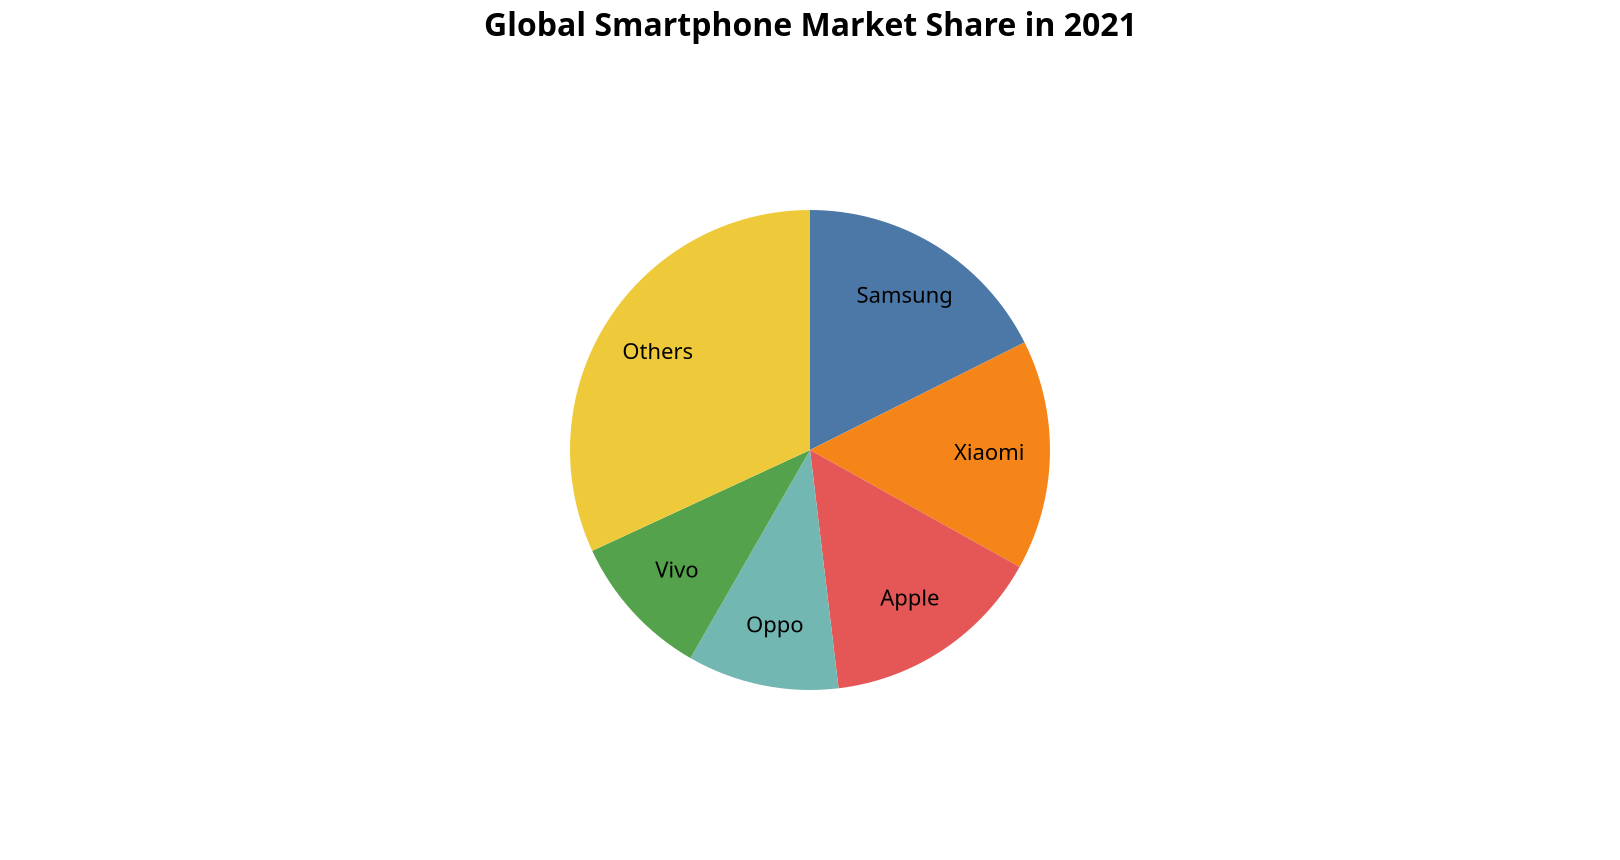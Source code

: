 {
    "$schema": "https://vega.github.io/schema/vega-lite/v5.json",
    "title": {
      "text": "Global Smartphone Market Share in 2021",
      "fontSize": 16,
      "fontWeight": "bold"
    },
    "config": {
      "legend": {
        "labelFontSize": 11,
        "titleFontSize": 12,
        "titleFontWeight": "bold"
      }
    },
    "width": 800, "height": 400,
    "data": {
      "values": [        
        {"index": 1, "brand": "Samsung", "share": 17.6},
        {"index": 2, "brand": "Xiaomi", "share": 15.5},
        {"index": 3, "brand": "Apple", "share": 15.0},
        {"index": 4, "brand": "Oppo", "share": 10.2},
        {"index": 5, "brand": "Vivo", "share": 9.8},
        {"index": 6, "brand": "Others", "share": 31.9}
      ]
    },
    "encoding": {
      "theta": {
        "field": "share",
        "type": "quantitative",
        "stack": true,
        "sort": {"field": "index", "order": "ascending"}
      },
      "color": {
        "field": "brand",
        "type": "nominal",
        "legend": null,
        "sort": {"field": "index", "order": "ascending"}
      },
      "order": {
        "field": "index",
        "type": "quantitative"
      }
    },
    "layer": [{
      "mark": {"type": "arc", "outerRadius": 120}
    }, {
      "mark": {"type": "text", "radius": 90},
      "encoding": {
        "text": {"field": "brand", "type": "nominal"},
        "color": {"value": "black"}
      }
    }]
}
